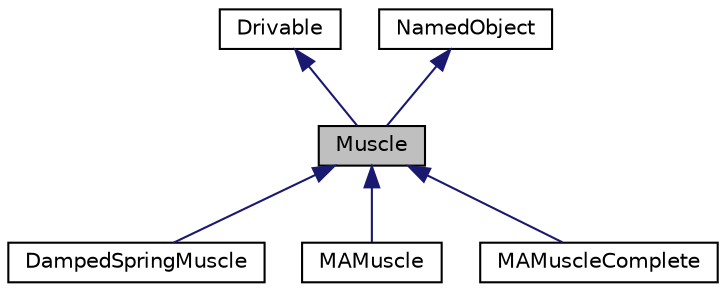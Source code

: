 digraph "Muscle"
{
 // LATEX_PDF_SIZE
  edge [fontname="Helvetica",fontsize="10",labelfontname="Helvetica",labelfontsize="10"];
  node [fontname="Helvetica",fontsize="10",shape=record];
  Node1 [label="Muscle",height=0.2,width=0.4,color="black", fillcolor="grey75", style="filled", fontcolor="black",tooltip=" "];
  Node2 -> Node1 [dir="back",color="midnightblue",fontsize="10",style="solid"];
  Node2 [label="Drivable",height=0.2,width=0.4,color="black", fillcolor="white", style="filled",URL="$classDrivable.html",tooltip=" "];
  Node3 -> Node1 [dir="back",color="midnightblue",fontsize="10",style="solid"];
  Node3 [label="NamedObject",height=0.2,width=0.4,color="black", fillcolor="white", style="filled",URL="$classNamedObject.html",tooltip=" "];
  Node1 -> Node4 [dir="back",color="midnightblue",fontsize="10",style="solid"];
  Node4 [label="DampedSpringMuscle",height=0.2,width=0.4,color="black", fillcolor="white", style="filled",URL="$classDampedSpringMuscle.html",tooltip=" "];
  Node1 -> Node5 [dir="back",color="midnightblue",fontsize="10",style="solid"];
  Node5 [label="MAMuscle",height=0.2,width=0.4,color="black", fillcolor="white", style="filled",URL="$classMAMuscle.html",tooltip=" "];
  Node1 -> Node6 [dir="back",color="midnightblue",fontsize="10",style="solid"];
  Node6 [label="MAMuscleComplete",height=0.2,width=0.4,color="black", fillcolor="white", style="filled",URL="$classMAMuscleComplete.html",tooltip=" "];
}
